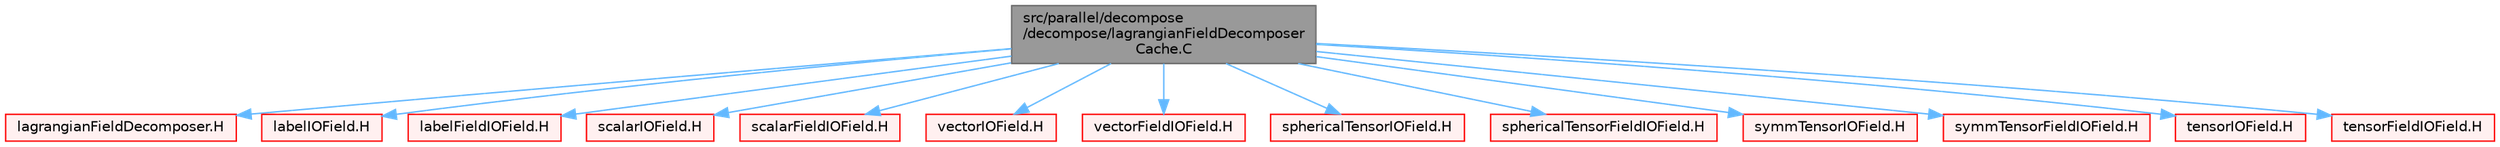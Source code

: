 digraph "src/parallel/decompose/decompose/lagrangianFieldDecomposerCache.C"
{
 // LATEX_PDF_SIZE
  bgcolor="transparent";
  edge [fontname=Helvetica,fontsize=10,labelfontname=Helvetica,labelfontsize=10];
  node [fontname=Helvetica,fontsize=10,shape=box,height=0.2,width=0.4];
  Node1 [id="Node000001",label="src/parallel/decompose\l/decompose/lagrangianFieldDecomposer\lCache.C",height=0.2,width=0.4,color="gray40", fillcolor="grey60", style="filled", fontcolor="black",tooltip=" "];
  Node1 -> Node2 [id="edge1_Node000001_Node000002",color="steelblue1",style="solid",tooltip=" "];
  Node2 [id="Node000002",label="lagrangianFieldDecomposer.H",height=0.2,width=0.4,color="red", fillcolor="#FFF0F0", style="filled",URL="$lagrangianFieldDecomposer_8H.html",tooltip=" "];
  Node1 -> Node389 [id="edge2_Node000001_Node000389",color="steelblue1",style="solid",tooltip=" "];
  Node389 [id="Node000389",label="labelIOField.H",height=0.2,width=0.4,color="red", fillcolor="#FFF0F0", style="filled",URL="$labelIOField_8H.html",tooltip=" "];
  Node1 -> Node390 [id="edge3_Node000001_Node000390",color="steelblue1",style="solid",tooltip=" "];
  Node390 [id="Node000390",label="labelFieldIOField.H",height=0.2,width=0.4,color="red", fillcolor="#FFF0F0", style="filled",URL="$labelFieldIOField_8H.html",tooltip=" "];
  Node1 -> Node391 [id="edge4_Node000001_Node000391",color="steelblue1",style="solid",tooltip=" "];
  Node391 [id="Node000391",label="scalarIOField.H",height=0.2,width=0.4,color="red", fillcolor="#FFF0F0", style="filled",URL="$scalarIOField_8H.html",tooltip=" "];
  Node1 -> Node392 [id="edge5_Node000001_Node000392",color="steelblue1",style="solid",tooltip=" "];
  Node392 [id="Node000392",label="scalarFieldIOField.H",height=0.2,width=0.4,color="red", fillcolor="#FFF0F0", style="filled",URL="$scalarFieldIOField_8H.html",tooltip=" "];
  Node1 -> Node259 [id="edge6_Node000001_Node000259",color="steelblue1",style="solid",tooltip=" "];
  Node259 [id="Node000259",label="vectorIOField.H",height=0.2,width=0.4,color="red", fillcolor="#FFF0F0", style="filled",URL="$vectorIOField_8H.html",tooltip=" "];
  Node1 -> Node393 [id="edge7_Node000001_Node000393",color="steelblue1",style="solid",tooltip=" "];
  Node393 [id="Node000393",label="vectorFieldIOField.H",height=0.2,width=0.4,color="red", fillcolor="#FFF0F0", style="filled",URL="$vectorFieldIOField_8H.html",tooltip=" "];
  Node1 -> Node394 [id="edge8_Node000001_Node000394",color="steelblue1",style="solid",tooltip=" "];
  Node394 [id="Node000394",label="sphericalTensorIOField.H",height=0.2,width=0.4,color="red", fillcolor="#FFF0F0", style="filled",URL="$sphericalTensorIOField_8H.html",tooltip=" "];
  Node1 -> Node395 [id="edge9_Node000001_Node000395",color="steelblue1",style="solid",tooltip=" "];
  Node395 [id="Node000395",label="sphericalTensorFieldIOField.H",height=0.2,width=0.4,color="red", fillcolor="#FFF0F0", style="filled",URL="$sphericalTensorFieldIOField_8H.html",tooltip=" "];
  Node1 -> Node396 [id="edge10_Node000001_Node000396",color="steelblue1",style="solid",tooltip=" "];
  Node396 [id="Node000396",label="symmTensorIOField.H",height=0.2,width=0.4,color="red", fillcolor="#FFF0F0", style="filled",URL="$symmTensorIOField_8H.html",tooltip=" "];
  Node1 -> Node397 [id="edge11_Node000001_Node000397",color="steelblue1",style="solid",tooltip=" "];
  Node397 [id="Node000397",label="symmTensorFieldIOField.H",height=0.2,width=0.4,color="red", fillcolor="#FFF0F0", style="filled",URL="$symmTensorFieldIOField_8H.html",tooltip=" "];
  Node1 -> Node398 [id="edge12_Node000001_Node000398",color="steelblue1",style="solid",tooltip=" "];
  Node398 [id="Node000398",label="tensorIOField.H",height=0.2,width=0.4,color="red", fillcolor="#FFF0F0", style="filled",URL="$tensorIOField_8H.html",tooltip=" "];
  Node1 -> Node399 [id="edge13_Node000001_Node000399",color="steelblue1",style="solid",tooltip=" "];
  Node399 [id="Node000399",label="tensorFieldIOField.H",height=0.2,width=0.4,color="red", fillcolor="#FFF0F0", style="filled",URL="$tensorFieldIOField_8H.html",tooltip=" "];
}
